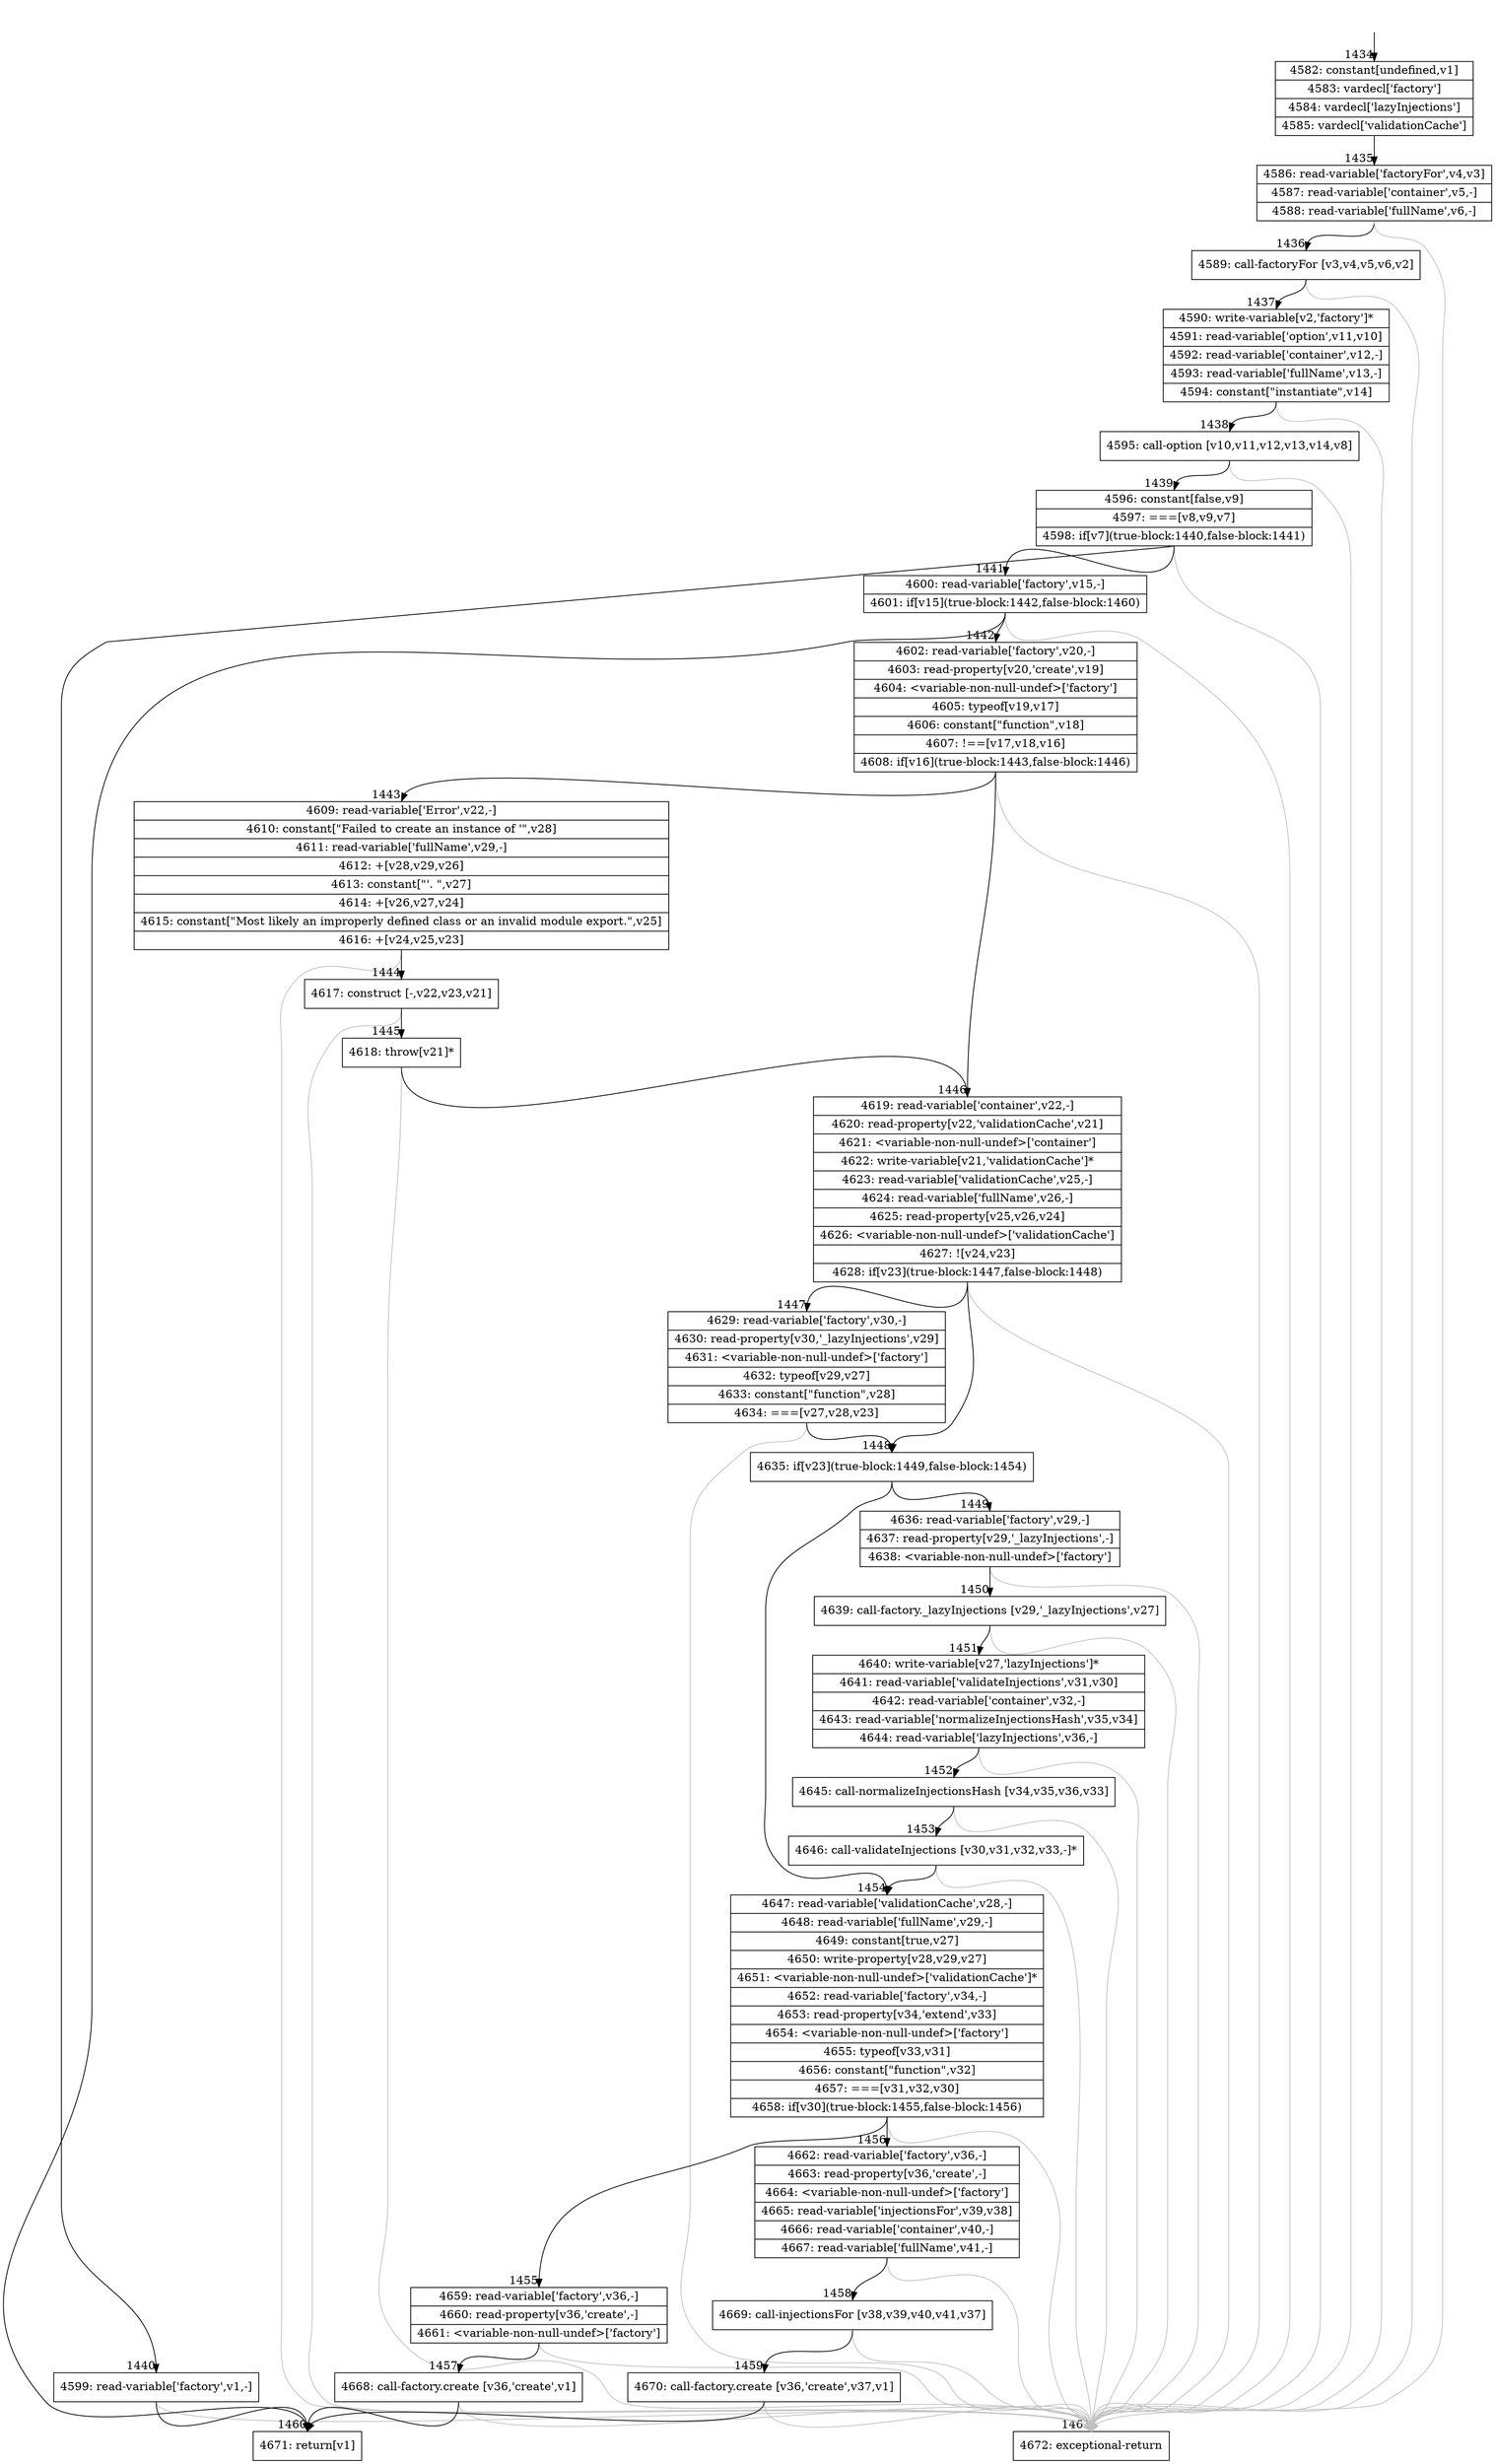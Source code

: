 digraph {
rankdir="TD"
BB_entry106[shape=none,label=""];
BB_entry106 -> BB1434 [tailport=s, headport=n, headlabel="    1434"]
BB1434 [shape=record label="{4582: constant[undefined,v1]|4583: vardecl['factory']|4584: vardecl['lazyInjections']|4585: vardecl['validationCache']}" ] 
BB1434 -> BB1435 [tailport=s, headport=n, headlabel="      1435"]
BB1435 [shape=record label="{4586: read-variable['factoryFor',v4,v3]|4587: read-variable['container',v5,-]|4588: read-variable['fullName',v6,-]}" ] 
BB1435 -> BB1436 [tailport=s, headport=n, headlabel="      1436"]
BB1435 -> BB1461 [tailport=s, headport=n, color=gray, headlabel="      1461"]
BB1436 [shape=record label="{4589: call-factoryFor [v3,v4,v5,v6,v2]}" ] 
BB1436 -> BB1437 [tailport=s, headport=n, headlabel="      1437"]
BB1436 -> BB1461 [tailport=s, headport=n, color=gray]
BB1437 [shape=record label="{4590: write-variable[v2,'factory']*|4591: read-variable['option',v11,v10]|4592: read-variable['container',v12,-]|4593: read-variable['fullName',v13,-]|4594: constant[\"instantiate\",v14]}" ] 
BB1437 -> BB1438 [tailport=s, headport=n, headlabel="      1438"]
BB1437 -> BB1461 [tailport=s, headport=n, color=gray]
BB1438 [shape=record label="{4595: call-option [v10,v11,v12,v13,v14,v8]}" ] 
BB1438 -> BB1439 [tailport=s, headport=n, headlabel="      1439"]
BB1438 -> BB1461 [tailport=s, headport=n, color=gray]
BB1439 [shape=record label="{4596: constant[false,v9]|4597: ===[v8,v9,v7]|4598: if[v7](true-block:1440,false-block:1441)}" ] 
BB1439 -> BB1440 [tailport=s, headport=n, headlabel="      1440"]
BB1439 -> BB1441 [tailport=s, headport=n, headlabel="      1441"]
BB1439 -> BB1461 [tailport=s, headport=n, color=gray]
BB1440 [shape=record label="{4599: read-variable['factory',v1,-]}" ] 
BB1440 -> BB1460 [tailport=s, headport=n, headlabel="      1460"]
BB1440 -> BB1461 [tailport=s, headport=n, color=gray]
BB1441 [shape=record label="{4600: read-variable['factory',v15,-]|4601: if[v15](true-block:1442,false-block:1460)}" ] 
BB1441 -> BB1442 [tailport=s, headport=n, headlabel="      1442"]
BB1441 -> BB1460 [tailport=s, headport=n]
BB1441 -> BB1461 [tailport=s, headport=n, color=gray]
BB1442 [shape=record label="{4602: read-variable['factory',v20,-]|4603: read-property[v20,'create',v19]|4604: \<variable-non-null-undef\>['factory']|4605: typeof[v19,v17]|4606: constant[\"function\",v18]|4607: !==[v17,v18,v16]|4608: if[v16](true-block:1443,false-block:1446)}" ] 
BB1442 -> BB1443 [tailport=s, headport=n, headlabel="      1443"]
BB1442 -> BB1446 [tailport=s, headport=n, headlabel="      1446"]
BB1442 -> BB1461 [tailport=s, headport=n, color=gray]
BB1443 [shape=record label="{4609: read-variable['Error',v22,-]|4610: constant[\"Failed to create an instance of '\",v28]|4611: read-variable['fullName',v29,-]|4612: +[v28,v29,v26]|4613: constant[\"'. \",v27]|4614: +[v26,v27,v24]|4615: constant[\"Most likely an improperly defined class or an invalid module export.\",v25]|4616: +[v24,v25,v23]}" ] 
BB1443 -> BB1444 [tailport=s, headport=n, headlabel="      1444"]
BB1443 -> BB1461 [tailport=s, headport=n, color=gray]
BB1444 [shape=record label="{4617: construct [-,v22,v23,v21]}" ] 
BB1444 -> BB1445 [tailport=s, headport=n, headlabel="      1445"]
BB1444 -> BB1461 [tailport=s, headport=n, color=gray]
BB1445 [shape=record label="{4618: throw[v21]*}" ] 
BB1445 -> BB1446 [tailport=s, headport=n]
BB1445 -> BB1461 [tailport=s, headport=n, color=gray]
BB1446 [shape=record label="{4619: read-variable['container',v22,-]|4620: read-property[v22,'validationCache',v21]|4621: \<variable-non-null-undef\>['container']|4622: write-variable[v21,'validationCache']*|4623: read-variable['validationCache',v25,-]|4624: read-variable['fullName',v26,-]|4625: read-property[v25,v26,v24]|4626: \<variable-non-null-undef\>['validationCache']|4627: ![v24,v23]|4628: if[v23](true-block:1447,false-block:1448)}" ] 
BB1446 -> BB1448 [tailport=s, headport=n, headlabel="      1448"]
BB1446 -> BB1447 [tailport=s, headport=n, headlabel="      1447"]
BB1446 -> BB1461 [tailport=s, headport=n, color=gray]
BB1447 [shape=record label="{4629: read-variable['factory',v30,-]|4630: read-property[v30,'_lazyInjections',v29]|4631: \<variable-non-null-undef\>['factory']|4632: typeof[v29,v27]|4633: constant[\"function\",v28]|4634: ===[v27,v28,v23]}" ] 
BB1447 -> BB1448 [tailport=s, headport=n]
BB1447 -> BB1461 [tailport=s, headport=n, color=gray]
BB1448 [shape=record label="{4635: if[v23](true-block:1449,false-block:1454)}" ] 
BB1448 -> BB1449 [tailport=s, headport=n, headlabel="      1449"]
BB1448 -> BB1454 [tailport=s, headport=n, headlabel="      1454"]
BB1449 [shape=record label="{4636: read-variable['factory',v29,-]|4637: read-property[v29,'_lazyInjections',-]|4638: \<variable-non-null-undef\>['factory']}" ] 
BB1449 -> BB1450 [tailport=s, headport=n, headlabel="      1450"]
BB1449 -> BB1461 [tailport=s, headport=n, color=gray]
BB1450 [shape=record label="{4639: call-factory._lazyInjections [v29,'_lazyInjections',v27]}" ] 
BB1450 -> BB1451 [tailport=s, headport=n, headlabel="      1451"]
BB1450 -> BB1461 [tailport=s, headport=n, color=gray]
BB1451 [shape=record label="{4640: write-variable[v27,'lazyInjections']*|4641: read-variable['validateInjections',v31,v30]|4642: read-variable['container',v32,-]|4643: read-variable['normalizeInjectionsHash',v35,v34]|4644: read-variable['lazyInjections',v36,-]}" ] 
BB1451 -> BB1452 [tailport=s, headport=n, headlabel="      1452"]
BB1451 -> BB1461 [tailport=s, headport=n, color=gray]
BB1452 [shape=record label="{4645: call-normalizeInjectionsHash [v34,v35,v36,v33]}" ] 
BB1452 -> BB1453 [tailport=s, headport=n, headlabel="      1453"]
BB1452 -> BB1461 [tailport=s, headport=n, color=gray]
BB1453 [shape=record label="{4646: call-validateInjections [v30,v31,v32,v33,-]*}" ] 
BB1453 -> BB1454 [tailport=s, headport=n]
BB1453 -> BB1461 [tailport=s, headport=n, color=gray]
BB1454 [shape=record label="{4647: read-variable['validationCache',v28,-]|4648: read-variable['fullName',v29,-]|4649: constant[true,v27]|4650: write-property[v28,v29,v27]|4651: \<variable-non-null-undef\>['validationCache']*|4652: read-variable['factory',v34,-]|4653: read-property[v34,'extend',v33]|4654: \<variable-non-null-undef\>['factory']|4655: typeof[v33,v31]|4656: constant[\"function\",v32]|4657: ===[v31,v32,v30]|4658: if[v30](true-block:1455,false-block:1456)}" ] 
BB1454 -> BB1455 [tailport=s, headport=n, headlabel="      1455"]
BB1454 -> BB1456 [tailport=s, headport=n, headlabel="      1456"]
BB1454 -> BB1461 [tailport=s, headport=n, color=gray]
BB1455 [shape=record label="{4659: read-variable['factory',v36,-]|4660: read-property[v36,'create',-]|4661: \<variable-non-null-undef\>['factory']}" ] 
BB1455 -> BB1457 [tailport=s, headport=n, headlabel="      1457"]
BB1455 -> BB1461 [tailport=s, headport=n, color=gray]
BB1456 [shape=record label="{4662: read-variable['factory',v36,-]|4663: read-property[v36,'create',-]|4664: \<variable-non-null-undef\>['factory']|4665: read-variable['injectionsFor',v39,v38]|4666: read-variable['container',v40,-]|4667: read-variable['fullName',v41,-]}" ] 
BB1456 -> BB1458 [tailport=s, headport=n, headlabel="      1458"]
BB1456 -> BB1461 [tailport=s, headport=n, color=gray]
BB1457 [shape=record label="{4668: call-factory.create [v36,'create',v1]}" ] 
BB1457 -> BB1460 [tailport=s, headport=n]
BB1457 -> BB1461 [tailport=s, headport=n, color=gray]
BB1458 [shape=record label="{4669: call-injectionsFor [v38,v39,v40,v41,v37]}" ] 
BB1458 -> BB1459 [tailport=s, headport=n, headlabel="      1459"]
BB1458 -> BB1461 [tailport=s, headport=n, color=gray]
BB1459 [shape=record label="{4670: call-factory.create [v36,'create',v37,v1]}" ] 
BB1459 -> BB1460 [tailport=s, headport=n]
BB1459 -> BB1461 [tailport=s, headport=n, color=gray]
BB1460 [shape=record label="{4671: return[v1]}" ] 
BB1461 [shape=record label="{4672: exceptional-return}" ] 
//#$~ 1946
}
